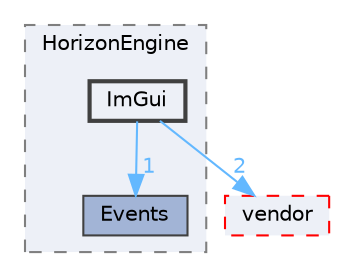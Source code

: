 digraph "C:/shortPath/28_11_HGE/HorizonEngine2D/HorizonEngine/src/HorizonEngine/ImGui"
{
 // LATEX_PDF_SIZE
  bgcolor="transparent";
  edge [fontname=Helvetica,fontsize=10,labelfontname=Helvetica,labelfontsize=10];
  node [fontname=Helvetica,fontsize=10,shape=box,height=0.2,width=0.4];
  compound=true
  subgraph clusterdir_7d00ba20b32cebfbf7d38294c84d3a1f {
    graph [ bgcolor="#edf0f7", pencolor="grey50", label="HorizonEngine", fontname=Helvetica,fontsize=10 style="filled,dashed", URL="dir_7d00ba20b32cebfbf7d38294c84d3a1f.html",tooltip=""]
  dir_2aa0f8e194124a761998454645434c09 [label="Events", fillcolor="#a2b4d6", color="grey25", style="filled", URL="dir_2aa0f8e194124a761998454645434c09.html",tooltip=""];
  dir_13f6695e5fce159149e065159d1992c0 [label="ImGui", fillcolor="#edf0f7", color="grey25", style="filled,bold", URL="dir_13f6695e5fce159149e065159d1992c0.html",tooltip=""];
  }
  dir_f43a3dfde1b62eae6c373e47e837b703 [label="vendor", fillcolor="#edf0f7", color="red", style="filled,dashed", URL="dir_f43a3dfde1b62eae6c373e47e837b703.html",tooltip=""];
  dir_13f6695e5fce159149e065159d1992c0->dir_2aa0f8e194124a761998454645434c09 [headlabel="1", labeldistance=1.5 headhref="dir_000015_000008.html" color="steelblue1" fontcolor="steelblue1"];
  dir_13f6695e5fce159149e065159d1992c0->dir_f43a3dfde1b62eae6c373e47e837b703 [headlabel="2", labeldistance=1.5 headhref="dir_000015_000041.html" color="steelblue1" fontcolor="steelblue1"];
}
